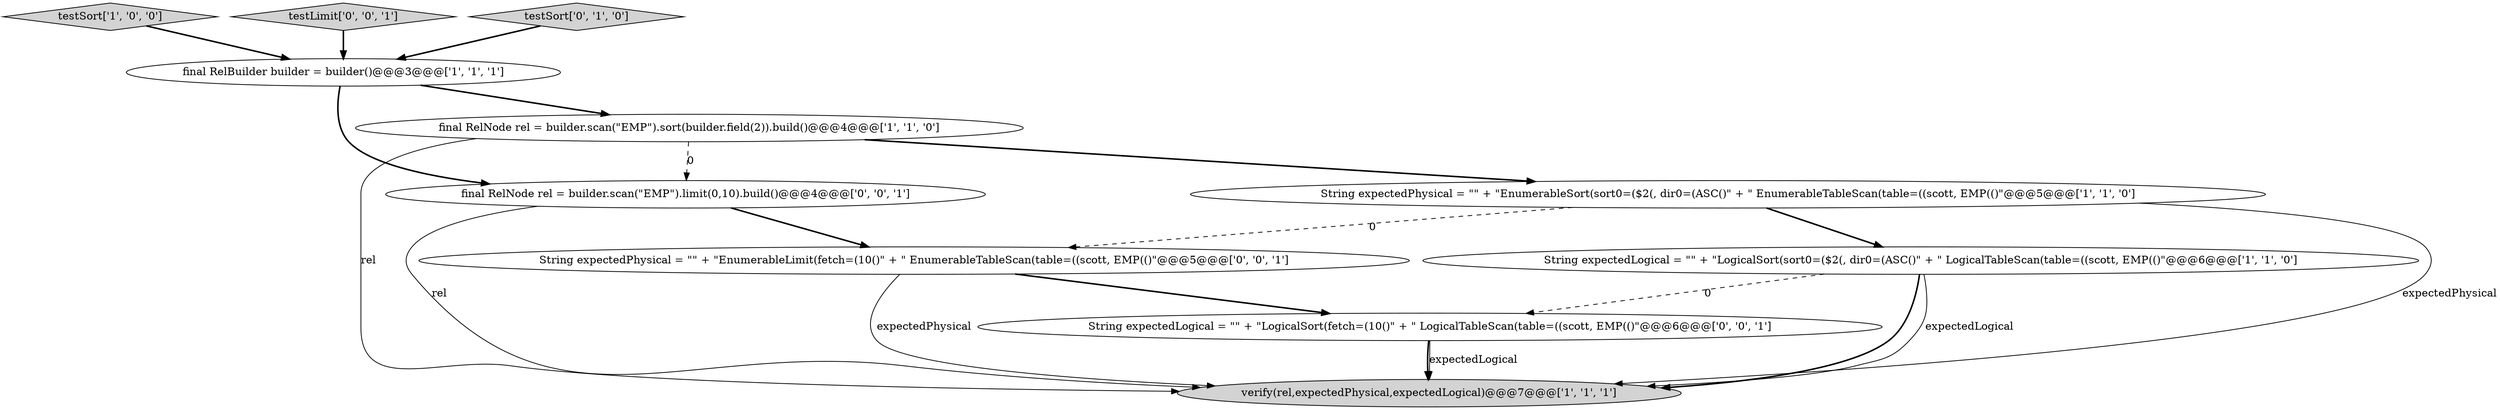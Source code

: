 digraph {
2 [style = filled, label = "testSort['1', '0', '0']", fillcolor = lightgray, shape = diamond image = "AAA0AAABBB1BBB"];
9 [style = filled, label = "final RelNode rel = builder.scan(\"EMP\").limit(0,10).build()@@@4@@@['0', '0', '1']", fillcolor = white, shape = ellipse image = "AAA0AAABBB3BBB"];
4 [style = filled, label = "String expectedPhysical = \"\" + \"EnumerableSort(sort0=($2(, dir0=(ASC()\" + \" EnumerableTableScan(table=((scott, EMP(()\"@@@5@@@['1', '1', '0']", fillcolor = white, shape = ellipse image = "AAA0AAABBB1BBB"];
7 [style = filled, label = "String expectedPhysical = \"\" + \"EnumerableLimit(fetch=(10()\" + \" EnumerableTableScan(table=((scott, EMP(()\"@@@5@@@['0', '0', '1']", fillcolor = white, shape = ellipse image = "AAA0AAABBB3BBB"];
3 [style = filled, label = "final RelBuilder builder = builder()@@@3@@@['1', '1', '1']", fillcolor = white, shape = ellipse image = "AAA0AAABBB1BBB"];
8 [style = filled, label = "String expectedLogical = \"\" + \"LogicalSort(fetch=(10()\" + \" LogicalTableScan(table=((scott, EMP(()\"@@@6@@@['0', '0', '1']", fillcolor = white, shape = ellipse image = "AAA0AAABBB3BBB"];
1 [style = filled, label = "String expectedLogical = \"\" + \"LogicalSort(sort0=($2(, dir0=(ASC()\" + \" LogicalTableScan(table=((scott, EMP(()\"@@@6@@@['1', '1', '0']", fillcolor = white, shape = ellipse image = "AAA0AAABBB1BBB"];
10 [style = filled, label = "testLimit['0', '0', '1']", fillcolor = lightgray, shape = diamond image = "AAA0AAABBB3BBB"];
0 [style = filled, label = "final RelNode rel = builder.scan(\"EMP\").sort(builder.field(2)).build()@@@4@@@['1', '1', '0']", fillcolor = white, shape = ellipse image = "AAA0AAABBB1BBB"];
6 [style = filled, label = "testSort['0', '1', '0']", fillcolor = lightgray, shape = diamond image = "AAA0AAABBB2BBB"];
5 [style = filled, label = "verify(rel,expectedPhysical,expectedLogical)@@@7@@@['1', '1', '1']", fillcolor = lightgray, shape = ellipse image = "AAA0AAABBB1BBB"];
1->5 [style = bold, label=""];
3->9 [style = bold, label=""];
7->5 [style = solid, label="expectedPhysical"];
6->3 [style = bold, label=""];
0->5 [style = solid, label="rel"];
10->3 [style = bold, label=""];
1->8 [style = dashed, label="0"];
4->1 [style = bold, label=""];
8->5 [style = solid, label="expectedLogical"];
0->9 [style = dashed, label="0"];
8->5 [style = bold, label=""];
9->7 [style = bold, label=""];
7->8 [style = bold, label=""];
0->4 [style = bold, label=""];
9->5 [style = solid, label="rel"];
4->7 [style = dashed, label="0"];
3->0 [style = bold, label=""];
2->3 [style = bold, label=""];
1->5 [style = solid, label="expectedLogical"];
4->5 [style = solid, label="expectedPhysical"];
}

